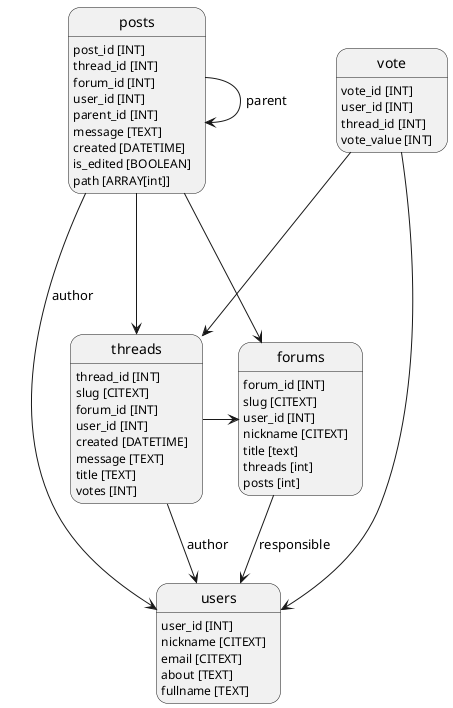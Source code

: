 @startuml

posts: post_id [INT]
posts: thread_id [INT]
posts: forum_id [INT]
posts: user_id [INT]
posts: parent_id [INT]
posts: message [TEXT]
posts: created [DATETIME]
posts: is_edited [BOOLEAN]
posts: path [ARRAY[int]]
posts ---> forums
posts ---> users : author
posts ---> threads
posts -> posts: parent

vote: vote_id [INT]
vote: user_id [INT]
vote: thread_id [INT]
vote: vote_value [INT]
vote ---> users
vote ---> threads

users: user_id [INT]
users: nickname [CITEXT]
users: email [CITEXT]
users: about [TEXT]
users: fullname [TEXT]

forums: forum_id [INT]
forums: slug [CITEXT]
forums: user_id [INT]
forums: nickname [CITEXT]
forums: title [text]
forums: threads [int]
forums: posts [int]
forums -> users: responsible

threads: thread_id [INT]
threads: slug [CITEXT]
threads: forum_id [INT]
threads: user_id [INT]
threads: created [DATETIME]
threads: message [TEXT]
threads: title [TEXT]
threads: votes [INT]
threads -> forums
threads --> users : author

@enduml
